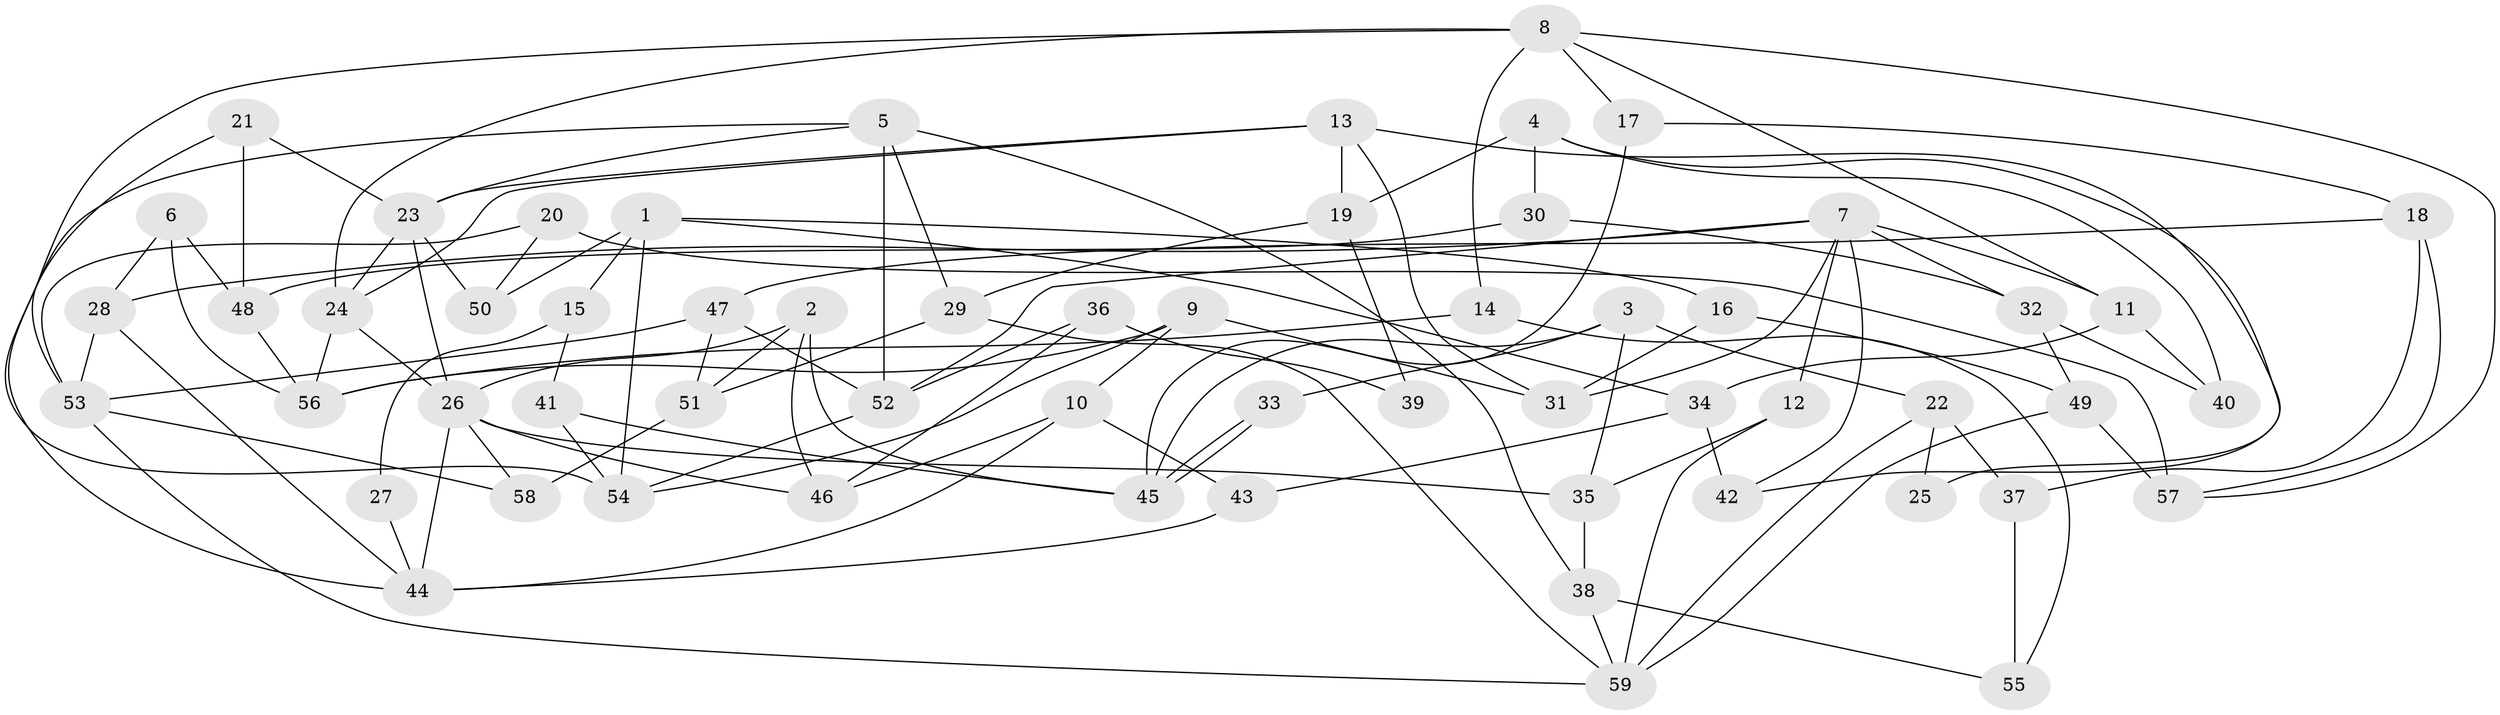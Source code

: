 // Generated by graph-tools (version 1.1) at 2025/15/03/09/25 04:15:02]
// undirected, 59 vertices, 118 edges
graph export_dot {
graph [start="1"]
  node [color=gray90,style=filled];
  1;
  2;
  3;
  4;
  5;
  6;
  7;
  8;
  9;
  10;
  11;
  12;
  13;
  14;
  15;
  16;
  17;
  18;
  19;
  20;
  21;
  22;
  23;
  24;
  25;
  26;
  27;
  28;
  29;
  30;
  31;
  32;
  33;
  34;
  35;
  36;
  37;
  38;
  39;
  40;
  41;
  42;
  43;
  44;
  45;
  46;
  47;
  48;
  49;
  50;
  51;
  52;
  53;
  54;
  55;
  56;
  57;
  58;
  59;
  1 -- 54;
  1 -- 16;
  1 -- 15;
  1 -- 34;
  1 -- 50;
  2 -- 46;
  2 -- 26;
  2 -- 45;
  2 -- 51;
  3 -- 35;
  3 -- 45;
  3 -- 22;
  3 -- 33;
  4 -- 30;
  4 -- 19;
  4 -- 40;
  4 -- 42;
  5 -- 29;
  5 -- 23;
  5 -- 38;
  5 -- 44;
  5 -- 52;
  6 -- 56;
  6 -- 48;
  6 -- 28;
  7 -- 11;
  7 -- 52;
  7 -- 12;
  7 -- 28;
  7 -- 31;
  7 -- 32;
  7 -- 42;
  8 -- 17;
  8 -- 11;
  8 -- 14;
  8 -- 24;
  8 -- 53;
  8 -- 57;
  9 -- 10;
  9 -- 56;
  9 -- 31;
  9 -- 54;
  10 -- 44;
  10 -- 43;
  10 -- 46;
  11 -- 40;
  11 -- 34;
  12 -- 35;
  12 -- 59;
  13 -- 23;
  13 -- 31;
  13 -- 19;
  13 -- 24;
  13 -- 25;
  14 -- 55;
  14 -- 56;
  15 -- 41;
  15 -- 27;
  16 -- 31;
  16 -- 49;
  17 -- 18;
  17 -- 45;
  18 -- 47;
  18 -- 57;
  18 -- 37;
  19 -- 29;
  19 -- 39;
  20 -- 50;
  20 -- 53;
  20 -- 57;
  21 -- 23;
  21 -- 54;
  21 -- 48;
  22 -- 59;
  22 -- 25;
  22 -- 37;
  23 -- 24;
  23 -- 26;
  23 -- 50;
  24 -- 26;
  24 -- 56;
  26 -- 44;
  26 -- 35;
  26 -- 46;
  26 -- 58;
  27 -- 44;
  28 -- 44;
  28 -- 53;
  29 -- 59;
  29 -- 51;
  30 -- 32;
  30 -- 48;
  32 -- 49;
  32 -- 40;
  33 -- 45;
  33 -- 45;
  34 -- 42;
  34 -- 43;
  35 -- 38;
  36 -- 46;
  36 -- 52;
  36 -- 39;
  37 -- 55;
  38 -- 59;
  38 -- 55;
  41 -- 45;
  41 -- 54;
  43 -- 44;
  47 -- 53;
  47 -- 51;
  47 -- 52;
  48 -- 56;
  49 -- 57;
  49 -- 59;
  51 -- 58;
  52 -- 54;
  53 -- 58;
  53 -- 59;
}
